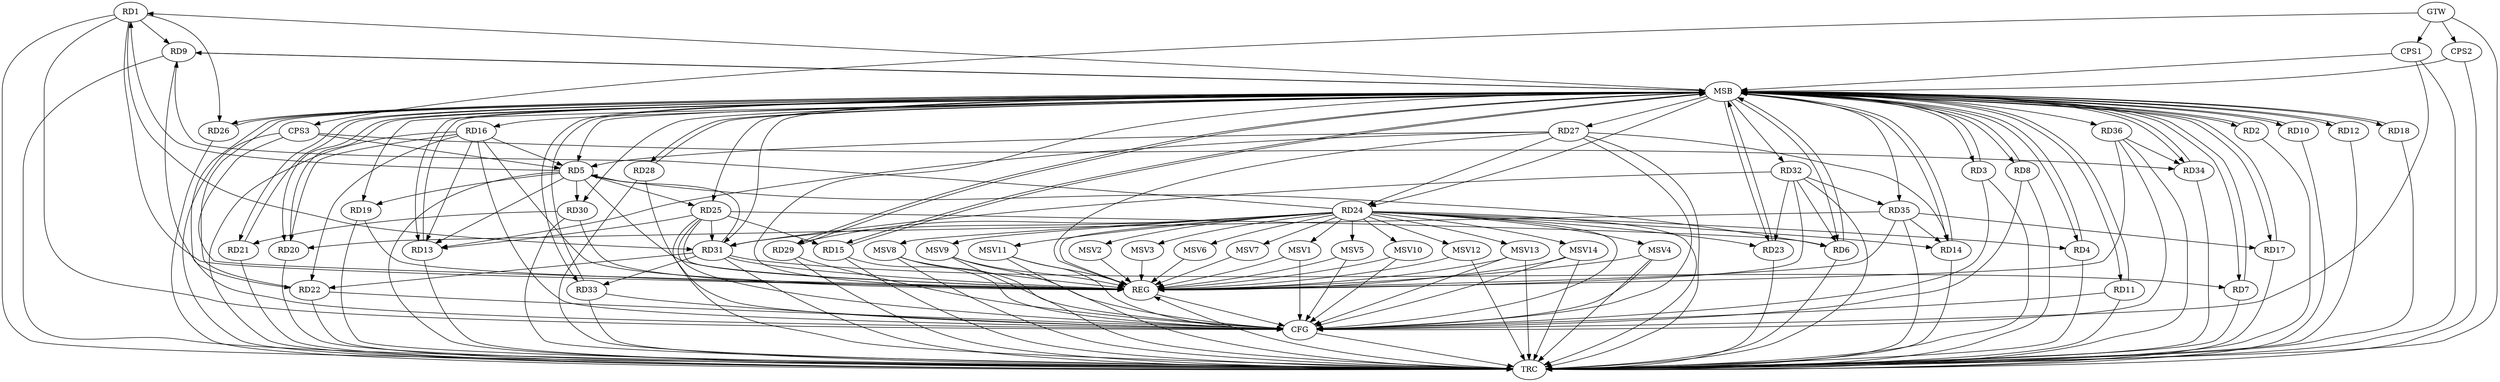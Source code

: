strict digraph G {
  RD1 [ label="RD1" ];
  RD2 [ label="RD2" ];
  RD3 [ label="RD3" ];
  RD4 [ label="RD4" ];
  RD5 [ label="RD5" ];
  RD6 [ label="RD6" ];
  RD7 [ label="RD7" ];
  RD8 [ label="RD8" ];
  RD9 [ label="RD9" ];
  RD10 [ label="RD10" ];
  RD11 [ label="RD11" ];
  RD12 [ label="RD12" ];
  RD13 [ label="RD13" ];
  RD14 [ label="RD14" ];
  RD15 [ label="RD15" ];
  RD16 [ label="RD16" ];
  RD17 [ label="RD17" ];
  RD18 [ label="RD18" ];
  RD19 [ label="RD19" ];
  RD20 [ label="RD20" ];
  RD21 [ label="RD21" ];
  RD22 [ label="RD22" ];
  RD23 [ label="RD23" ];
  RD24 [ label="RD24" ];
  RD25 [ label="RD25" ];
  RD26 [ label="RD26" ];
  RD27 [ label="RD27" ];
  RD28 [ label="RD28" ];
  RD29 [ label="RD29" ];
  RD30 [ label="RD30" ];
  RD31 [ label="RD31" ];
  RD32 [ label="RD32" ];
  RD33 [ label="RD33" ];
  RD34 [ label="RD34" ];
  RD35 [ label="RD35" ];
  RD36 [ label="RD36" ];
  CPS1 [ label="CPS1" ];
  CPS2 [ label="CPS2" ];
  CPS3 [ label="CPS3" ];
  GTW [ label="GTW" ];
  REG [ label="REG" ];
  MSB [ label="MSB" ];
  CFG [ label="CFG" ];
  TRC [ label="TRC" ];
  MSV1 [ label="MSV1" ];
  MSV2 [ label="MSV2" ];
  MSV3 [ label="MSV3" ];
  MSV4 [ label="MSV4" ];
  MSV5 [ label="MSV5" ];
  MSV6 [ label="MSV6" ];
  MSV7 [ label="MSV7" ];
  MSV8 [ label="MSV8" ];
  MSV9 [ label="MSV9" ];
  MSV10 [ label="MSV10" ];
  MSV11 [ label="MSV11" ];
  MSV12 [ label="MSV12" ];
  MSV13 [ label="MSV13" ];
  MSV14 [ label="MSV14" ];
  RD5 -> RD1;
  RD1 -> RD9;
  RD1 -> RD26;
  RD1 -> RD31;
  RD24 -> RD4;
  RD5 -> RD6;
  RD5 -> RD13;
  RD16 -> RD5;
  RD5 -> RD19;
  RD5 -> RD25;
  RD27 -> RD5;
  RD5 -> RD30;
  RD31 -> RD5;
  RD25 -> RD6;
  RD32 -> RD6;
  RD31 -> RD7;
  RD24 -> RD9;
  RD16 -> RD13;
  RD25 -> RD13;
  RD27 -> RD13;
  RD24 -> RD14;
  RD27 -> RD14;
  RD35 -> RD14;
  RD25 -> RD15;
  RD16 -> RD20;
  RD16 -> RD22;
  RD35 -> RD17;
  RD35 -> RD20;
  RD30 -> RD21;
  RD31 -> RD22;
  RD24 -> RD23;
  RD32 -> RD23;
  RD27 -> RD24;
  RD24 -> RD29;
  RD24 -> RD31;
  RD25 -> RD31;
  RD32 -> RD31;
  RD31 -> RD33;
  RD32 -> RD35;
  RD36 -> RD34;
  CPS3 -> RD34;
  CPS3 -> RD5;
  GTW -> CPS1;
  GTW -> CPS2;
  GTW -> CPS3;
  RD1 -> REG;
  RD5 -> REG;
  RD16 -> REG;
  RD19 -> REG;
  RD24 -> REG;
  RD25 -> REG;
  RD27 -> REG;
  RD30 -> REG;
  RD31 -> REG;
  RD32 -> REG;
  RD35 -> REG;
  RD36 -> REG;
  CPS3 -> REG;
  RD2 -> MSB;
  MSB -> RD5;
  MSB -> RD15;
  MSB -> RD17;
  MSB -> RD28;
  MSB -> RD34;
  MSB -> REG;
  RD3 -> MSB;
  MSB -> RD2;
  MSB -> RD7;
  MSB -> RD14;
  MSB -> RD20;
  MSB -> RD25;
  RD4 -> MSB;
  MSB -> RD1;
  MSB -> RD23;
  MSB -> RD35;
  RD6 -> MSB;
  MSB -> RD19;
  MSB -> RD26;
  MSB -> RD30;
  MSB -> RD33;
  RD7 -> MSB;
  MSB -> RD12;
  RD8 -> MSB;
  MSB -> RD21;
  MSB -> RD22;
  RD9 -> MSB;
  MSB -> RD32;
  RD10 -> MSB;
  MSB -> RD3;
  MSB -> RD13;
  MSB -> RD18;
  MSB -> RD29;
  RD11 -> MSB;
  MSB -> RD4;
  RD12 -> MSB;
  MSB -> RD8;
  MSB -> RD9;
  RD13 -> MSB;
  MSB -> RD24;
  RD14 -> MSB;
  MSB -> RD16;
  RD15 -> MSB;
  MSB -> RD11;
  MSB -> RD36;
  RD17 -> MSB;
  RD18 -> MSB;
  RD20 -> MSB;
  MSB -> RD10;
  MSB -> RD31;
  RD21 -> MSB;
  MSB -> RD27;
  RD22 -> MSB;
  RD23 -> MSB;
  RD26 -> MSB;
  RD28 -> MSB;
  RD29 -> MSB;
  RD33 -> MSB;
  MSB -> RD6;
  RD34 -> MSB;
  CPS1 -> MSB;
  CPS2 -> MSB;
  RD1 -> CFG;
  RD8 -> CFG;
  RD11 -> CFG;
  RD25 -> CFG;
  RD9 -> CFG;
  RD16 -> CFG;
  CPS1 -> CFG;
  RD33 -> CFG;
  RD28 -> CFG;
  RD27 -> CFG;
  RD24 -> CFG;
  RD15 -> CFG;
  RD22 -> CFG;
  RD29 -> CFG;
  RD36 -> CFG;
  RD3 -> CFG;
  REG -> CFG;
  RD1 -> TRC;
  RD2 -> TRC;
  RD3 -> TRC;
  RD4 -> TRC;
  RD5 -> TRC;
  RD6 -> TRC;
  RD7 -> TRC;
  RD8 -> TRC;
  RD9 -> TRC;
  RD10 -> TRC;
  RD11 -> TRC;
  RD12 -> TRC;
  RD13 -> TRC;
  RD14 -> TRC;
  RD15 -> TRC;
  RD16 -> TRC;
  RD17 -> TRC;
  RD18 -> TRC;
  RD19 -> TRC;
  RD20 -> TRC;
  RD21 -> TRC;
  RD22 -> TRC;
  RD23 -> TRC;
  RD24 -> TRC;
  RD25 -> TRC;
  RD26 -> TRC;
  RD27 -> TRC;
  RD28 -> TRC;
  RD29 -> TRC;
  RD30 -> TRC;
  RD31 -> TRC;
  RD32 -> TRC;
  RD33 -> TRC;
  RD34 -> TRC;
  RD35 -> TRC;
  RD36 -> TRC;
  CPS1 -> TRC;
  CPS2 -> TRC;
  CPS3 -> TRC;
  GTW -> TRC;
  CFG -> TRC;
  TRC -> REG;
  RD24 -> MSV1;
  MSV1 -> REG;
  MSV1 -> CFG;
  RD24 -> MSV2;
  RD24 -> MSV3;
  RD24 -> MSV4;
  RD24 -> MSV5;
  RD24 -> MSV6;
  MSV2 -> REG;
  MSV3 -> REG;
  MSV4 -> REG;
  MSV4 -> TRC;
  MSV4 -> CFG;
  MSV5 -> REG;
  MSV5 -> CFG;
  MSV6 -> REG;
  RD24 -> MSV7;
  RD24 -> MSV8;
  RD24 -> MSV9;
  MSV7 -> REG;
  MSV8 -> REG;
  MSV8 -> TRC;
  MSV8 -> CFG;
  MSV9 -> REG;
  MSV9 -> TRC;
  MSV9 -> CFG;
  RD24 -> MSV10;
  RD24 -> MSV11;
  MSV10 -> REG;
  MSV10 -> CFG;
  MSV11 -> REG;
  MSV11 -> TRC;
  MSV11 -> CFG;
  RD24 -> MSV12;
  MSV12 -> REG;
  MSV12 -> TRC;
  RD24 -> MSV13;
  RD24 -> MSV14;
  MSV13 -> REG;
  MSV13 -> TRC;
  MSV13 -> CFG;
  MSV14 -> REG;
  MSV14 -> TRC;
  MSV14 -> CFG;
}

